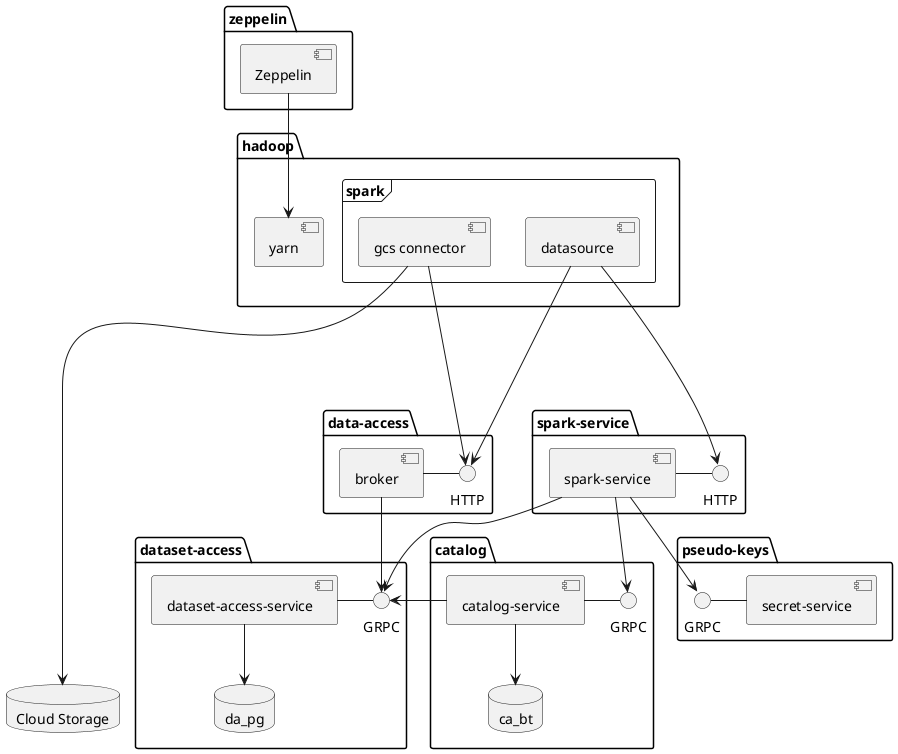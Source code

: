 @startuml

  package "dataset-access" {
    () "GRPC" as da_proto
    [dataset-access-service] as da_s
    da_s - da_proto
    da_s --> da_pg
    database "Postgres" as da_pg {
    }
  }

  package "catalog" {
    () "GRPC" as ca_proto
    [catalog-service] as ca_s
    ca_s - ca_proto
    ca_s -> da_proto
    ca_s --> ca_bt
    database "Bigtable" as ca_bt {
    }
  }

  package "pseudo-keys" {
    () "GRPC" as pk_proto
    [secret-service] as ss_s
    pk_proto - ss_s
  }

  package "spark-service" {
    () "HTTP" as ss_http
    [spark-service] as sp_s
    sp_s - ss_http
    sp_s --> ca_proto
    sp_s --> da_proto
    sp_s --> pk_proto
  }

  package "data-access" {
    () "HTTP" as broker_http
    [broker] as br_s
    br_s - broker_http
    br_s --> da_proto
  }

  database "Cloud Storage" as gcs {
  }

  package "hadoop" as pkg_haadop {
    [yarn] as yarn
    frame [spark] {
      [gcs connector] as gcs_connector
      [datasource] as datasource
      datasource --> ss_http
      gcs_connector ------> gcs
      gcs_connector ----> broker_http
      datasource --> broker_http
    }
  }

  package "zeppelin" {
    [Zeppelin] --> yarn
  }


@enduml